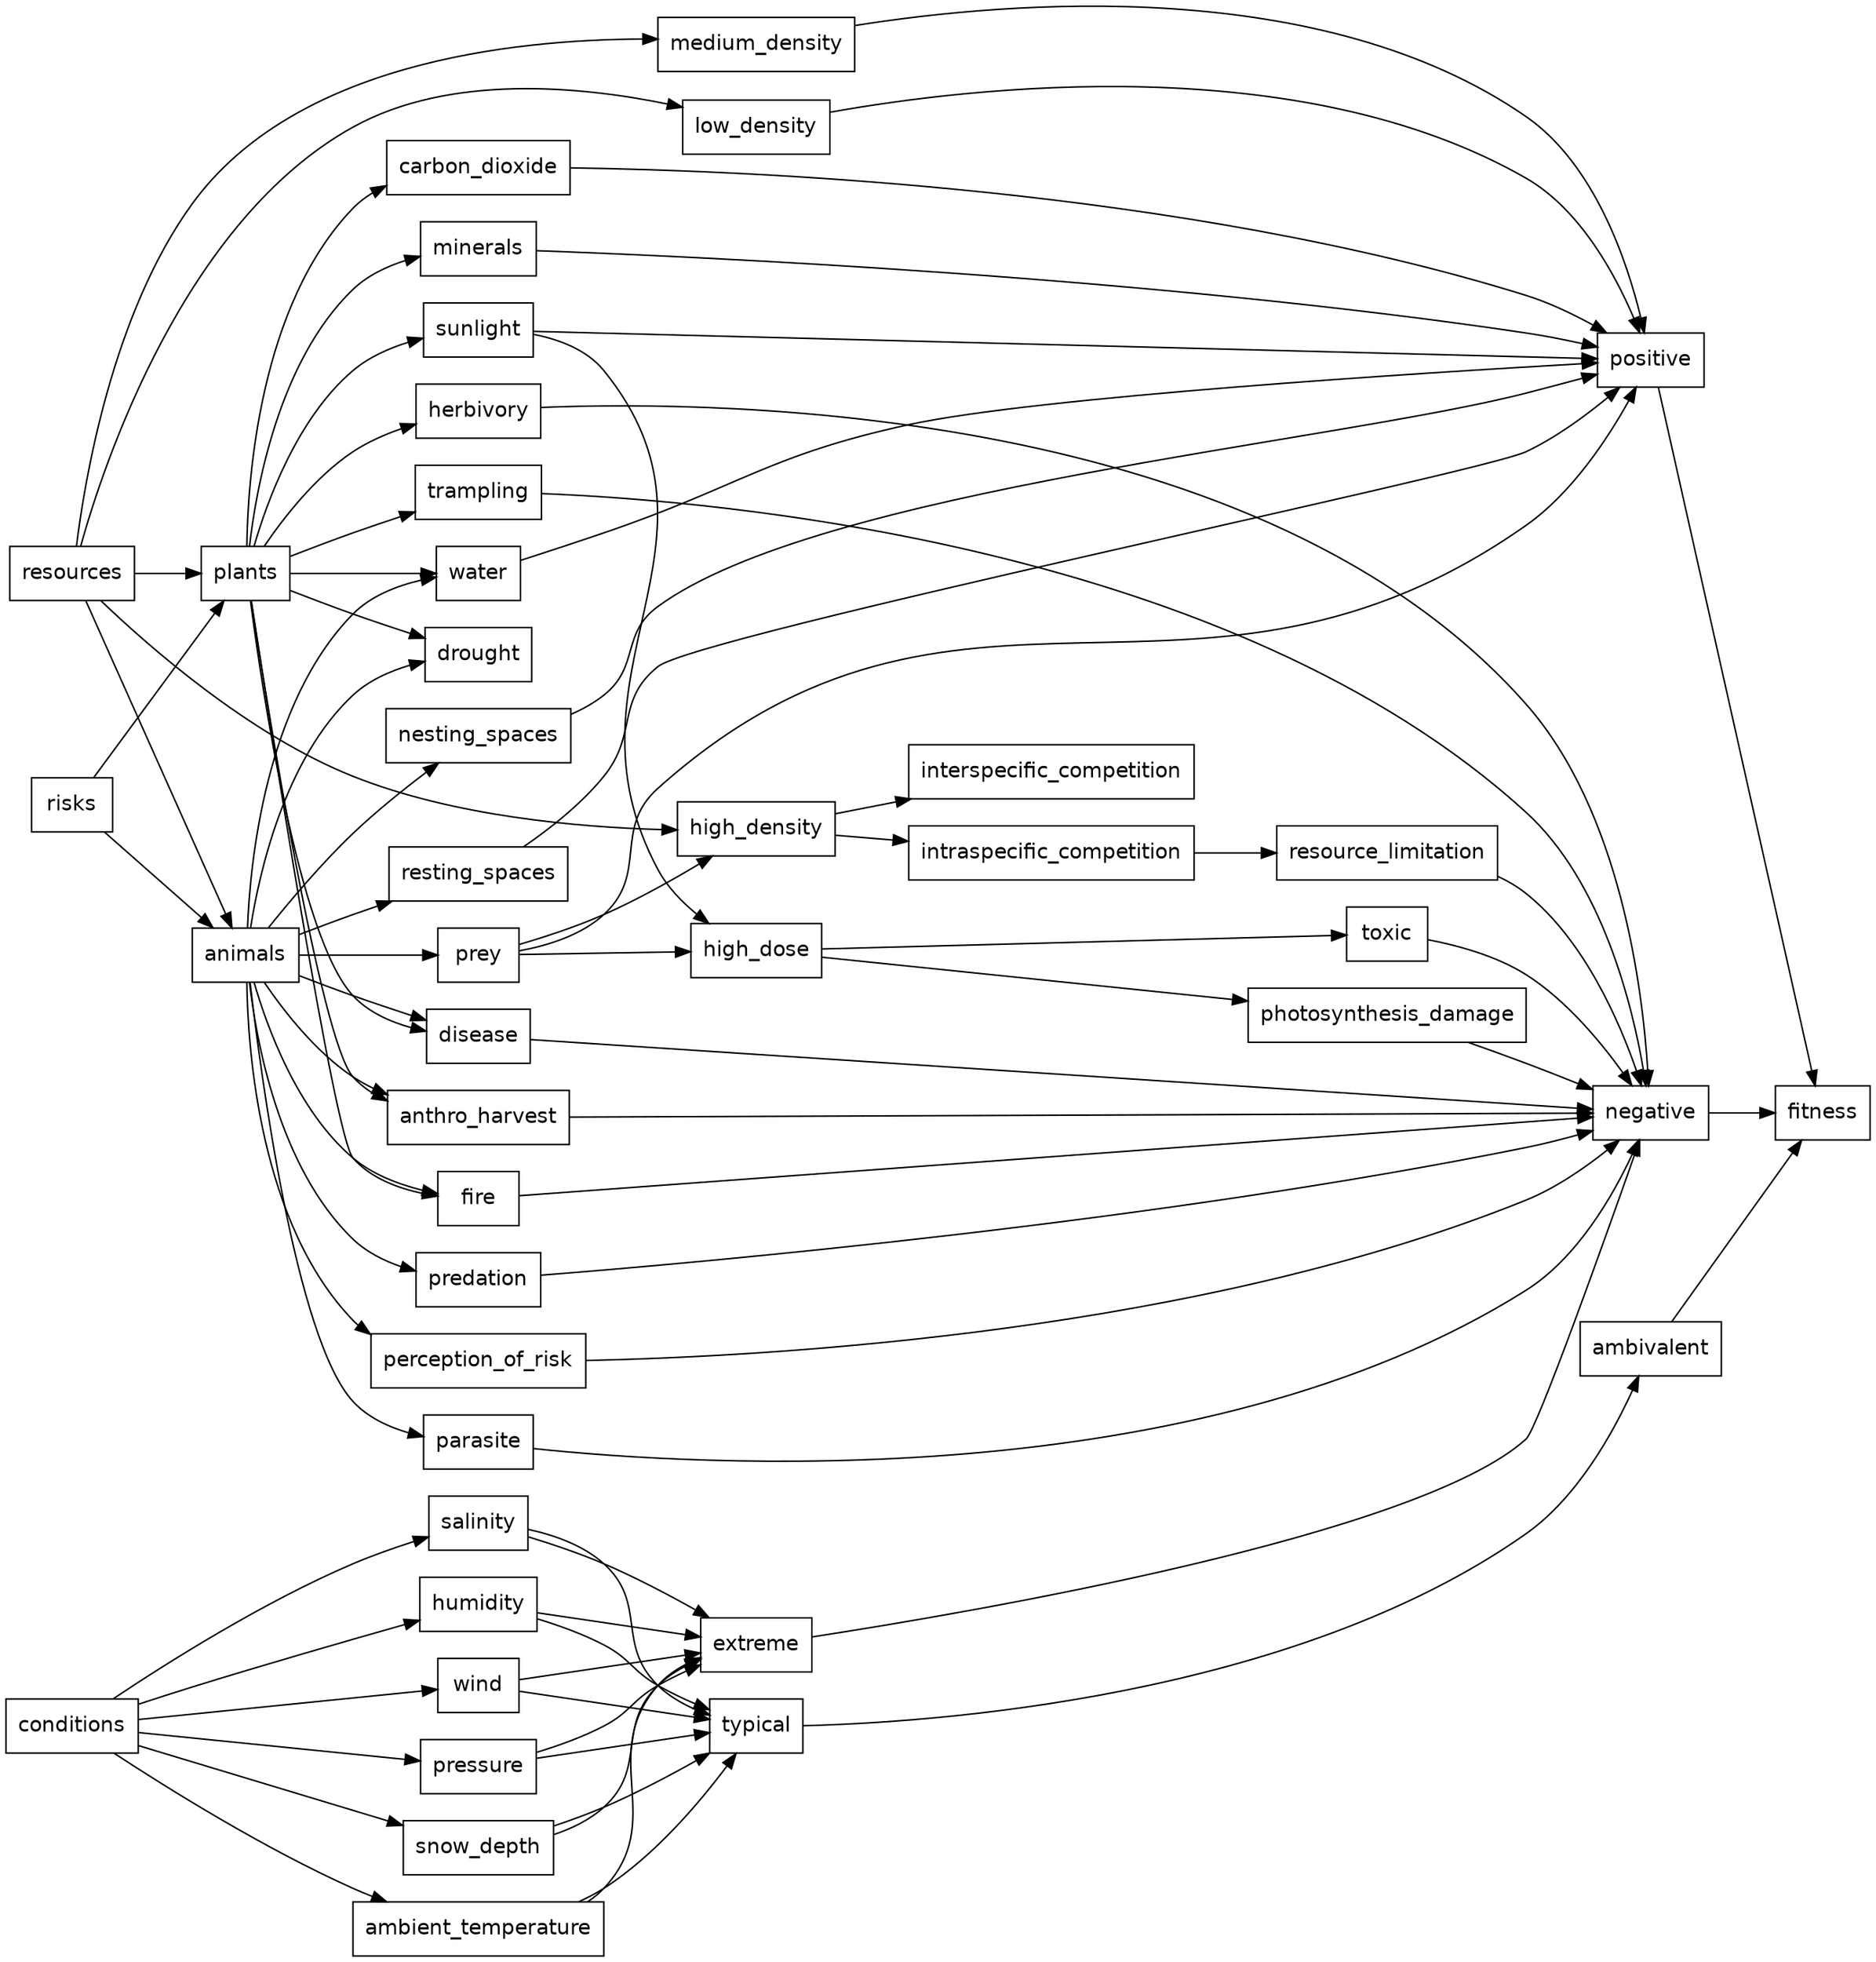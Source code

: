 digraph resources_risks_conditions {
	rankdir = LR
  graph [fontsize = 12]

	node [shape = box, fontname = Helvetica]

		{rank=same
	    resources
	    risks
	    conditions
		}

		{rank=same
		  animals
		  plants
		}

		{rank=same
			positive
			negative
			ambivalent
		}

		{rank=same
			sunlight
			carbon_dioxide
			water
			minerals
			prey
			water
			nesting_spaces
			resting_spaces
		}

		{rank=same
			high_density
			low_density
			medium_density
			high_dose
			typical
			extreme
		}

		{rank=same
			herbivory
			trampling
			anthro_harvest
			fire
			disease
			drought
			predation
			perception_of_risk
			parasite
			disease
		}

    resources -> plants -> {sunlight carbon_dioxide water minerals}
    resources -> animals -> {prey water nesting_spaces resting_spaces}

    risks -> plants -> {herbivory trampling anthro_harvest fire disease drought}
    risks -> animals -> {predation perception_of_risk parasite disease anthro_harvest fire drought}

    conditions -> {ambient_temperature salinity humidity wind pressure snow_depth} -> {extreme typical}

    prey -> high_dose -> toxic
    sunlight -> high_dose -> photosynthesis_damage

    prey -> high_density -> {interspecific_competition intraspecific_competition}
  	{intraspecific_competition intraspecific_competition} -> resource_limitation

    resources -> {low_density medium_density high_density}

    extreme -> negative
    typical -> ambivalent

    {toxic photosynthesis_damage} -> negative
    {herbivory trampling anthro_harvest fire disease parasite perception_of_risk predation resource_limitation} -> negative

		{medium_density low_density, resting_spaces nesting_spaces prey} -> positive
		{carbon_dioxide minerals water sunlight} -> positive

    {positive  negative  ambivalent} -> fitness

}
